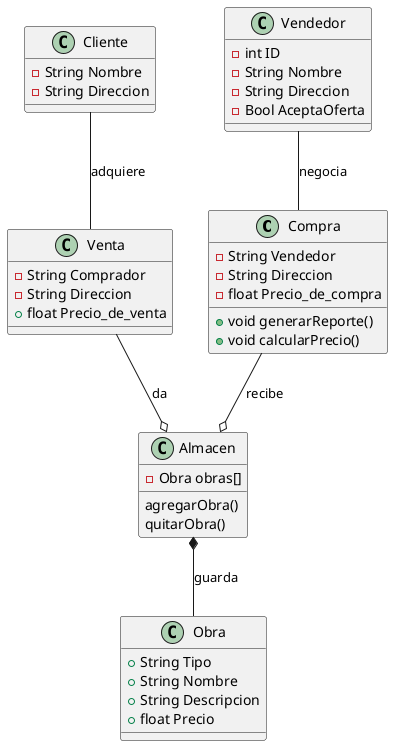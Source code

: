 @startuml
Class Compra{
  -String Vendedor
  -String Direccion
  -float Precio_de_compra
  +void generarReporte()
  +void calcularPrecio()
}
Class Venta{
  -String Comprador
  -String Direccion
  +float Precio_de_venta

}
Class Obra{
  +String Tipo
  +String Nombre
  +String Descripcion
  +float Precio

}
Class Almacen{
  -Obra obras[]
  agregarObra()
  quitarObra()

}
Class Cliente{
  -String Nombre
  -String Direccion
}
Class Vendedor{
  -int ID
  -String Nombre
  -String Direccion
  -Bool AceptaOferta
  
}

Almacen*--Obra: guarda
Cliente -- Venta: adquiere
Vendedor-- Compra:negocia
Compra --o Almacen: recibe
Venta --o Almacen: da

@enduml
